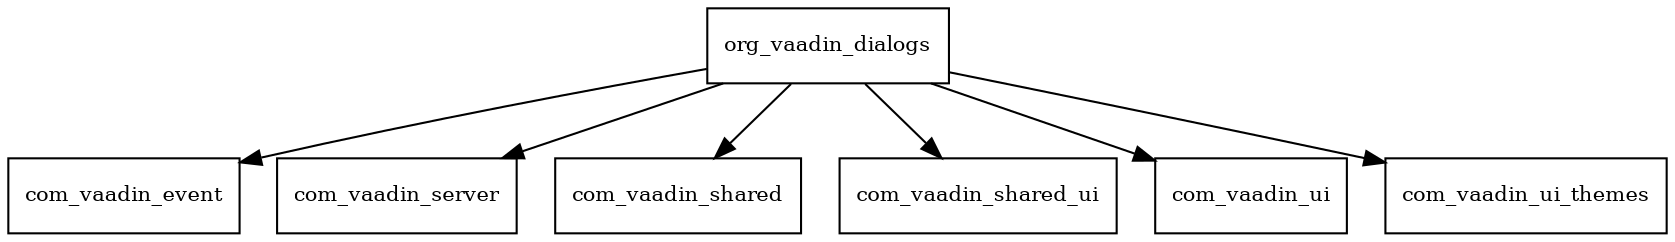 digraph confirmdialog_3_1_1_package_dependencies {
  node [shape = box, fontsize=10.0];
  org_vaadin_dialogs -> com_vaadin_event;
  org_vaadin_dialogs -> com_vaadin_server;
  org_vaadin_dialogs -> com_vaadin_shared;
  org_vaadin_dialogs -> com_vaadin_shared_ui;
  org_vaadin_dialogs -> com_vaadin_ui;
  org_vaadin_dialogs -> com_vaadin_ui_themes;
}
